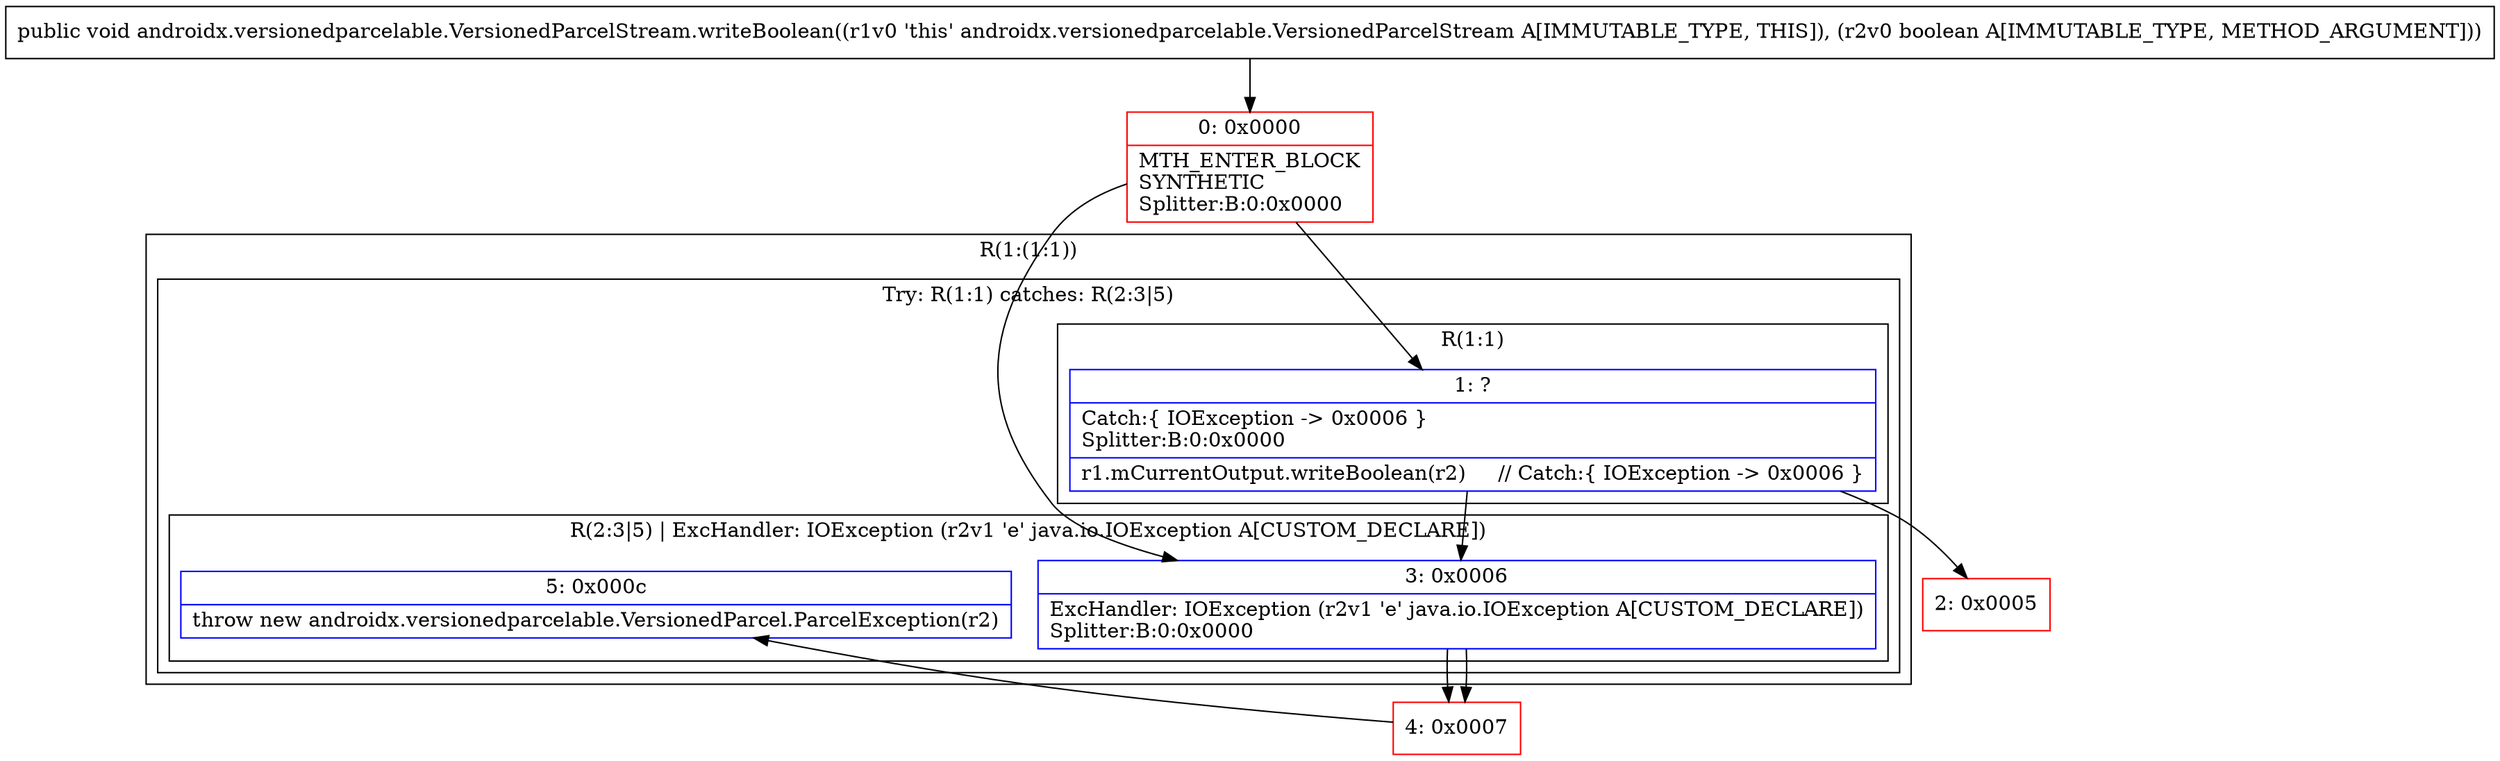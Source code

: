 digraph "CFG forandroidx.versionedparcelable.VersionedParcelStream.writeBoolean(Z)V" {
subgraph cluster_Region_846872145 {
label = "R(1:(1:1))";
node [shape=record,color=blue];
subgraph cluster_TryCatchRegion_379800765 {
label = "Try: R(1:1) catches: R(2:3|5)";
node [shape=record,color=blue];
subgraph cluster_Region_1425172355 {
label = "R(1:1)";
node [shape=record,color=blue];
Node_1 [shape=record,label="{1\:\ ?|Catch:\{ IOException \-\> 0x0006 \}\lSplitter:B:0:0x0000\l|r1.mCurrentOutput.writeBoolean(r2)     \/\/ Catch:\{ IOException \-\> 0x0006 \}\l}"];
}
subgraph cluster_Region_240966073 {
label = "R(2:3|5) | ExcHandler: IOException (r2v1 'e' java.io.IOException A[CUSTOM_DECLARE])\l";
node [shape=record,color=blue];
Node_3 [shape=record,label="{3\:\ 0x0006|ExcHandler: IOException (r2v1 'e' java.io.IOException A[CUSTOM_DECLARE])\lSplitter:B:0:0x0000\l}"];
Node_5 [shape=record,label="{5\:\ 0x000c|throw new androidx.versionedparcelable.VersionedParcel.ParcelException(r2)\l}"];
}
}
}
subgraph cluster_Region_240966073 {
label = "R(2:3|5) | ExcHandler: IOException (r2v1 'e' java.io.IOException A[CUSTOM_DECLARE])\l";
node [shape=record,color=blue];
Node_3 [shape=record,label="{3\:\ 0x0006|ExcHandler: IOException (r2v1 'e' java.io.IOException A[CUSTOM_DECLARE])\lSplitter:B:0:0x0000\l}"];
Node_5 [shape=record,label="{5\:\ 0x000c|throw new androidx.versionedparcelable.VersionedParcel.ParcelException(r2)\l}"];
}
Node_0 [shape=record,color=red,label="{0\:\ 0x0000|MTH_ENTER_BLOCK\lSYNTHETIC\lSplitter:B:0:0x0000\l}"];
Node_2 [shape=record,color=red,label="{2\:\ 0x0005}"];
Node_4 [shape=record,color=red,label="{4\:\ 0x0007}"];
MethodNode[shape=record,label="{public void androidx.versionedparcelable.VersionedParcelStream.writeBoolean((r1v0 'this' androidx.versionedparcelable.VersionedParcelStream A[IMMUTABLE_TYPE, THIS]), (r2v0 boolean A[IMMUTABLE_TYPE, METHOD_ARGUMENT])) }"];
MethodNode -> Node_0;
Node_1 -> Node_2;
Node_1 -> Node_3;
Node_3 -> Node_4;
Node_3 -> Node_4;
Node_0 -> Node_1;
Node_0 -> Node_3;
Node_4 -> Node_5;
}

